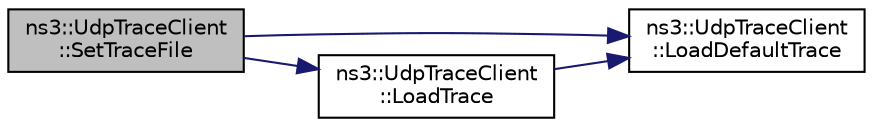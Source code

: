 digraph "ns3::UdpTraceClient::SetTraceFile"
{
  edge [fontname="Helvetica",fontsize="10",labelfontname="Helvetica",labelfontsize="10"];
  node [fontname="Helvetica",fontsize="10",shape=record];
  rankdir="LR";
  Node1 [label="ns3::UdpTraceClient\l::SetTraceFile",height=0.2,width=0.4,color="black", fillcolor="grey75", style="filled", fontcolor="black"];
  Node1 -> Node2 [color="midnightblue",fontsize="10",style="solid"];
  Node2 [label="ns3::UdpTraceClient\l::LoadDefaultTrace",height=0.2,width=0.4,color="black", fillcolor="white", style="filled",URL="$d4/d5a/structns3_1_1UdpTraceClient.html#af287f70f63f555dffecd77a0a60caf5f",tooltip="Load the default trace. "];
  Node1 -> Node3 [color="midnightblue",fontsize="10",style="solid"];
  Node3 [label="ns3::UdpTraceClient\l::LoadTrace",height=0.2,width=0.4,color="black", fillcolor="white", style="filled",URL="$d4/d5a/structns3_1_1UdpTraceClient.html#a36014292a9c0214c0d8c63ed5dd056ac",tooltip="Load a trace file. "];
  Node3 -> Node2 [color="midnightblue",fontsize="10",style="solid"];
}
